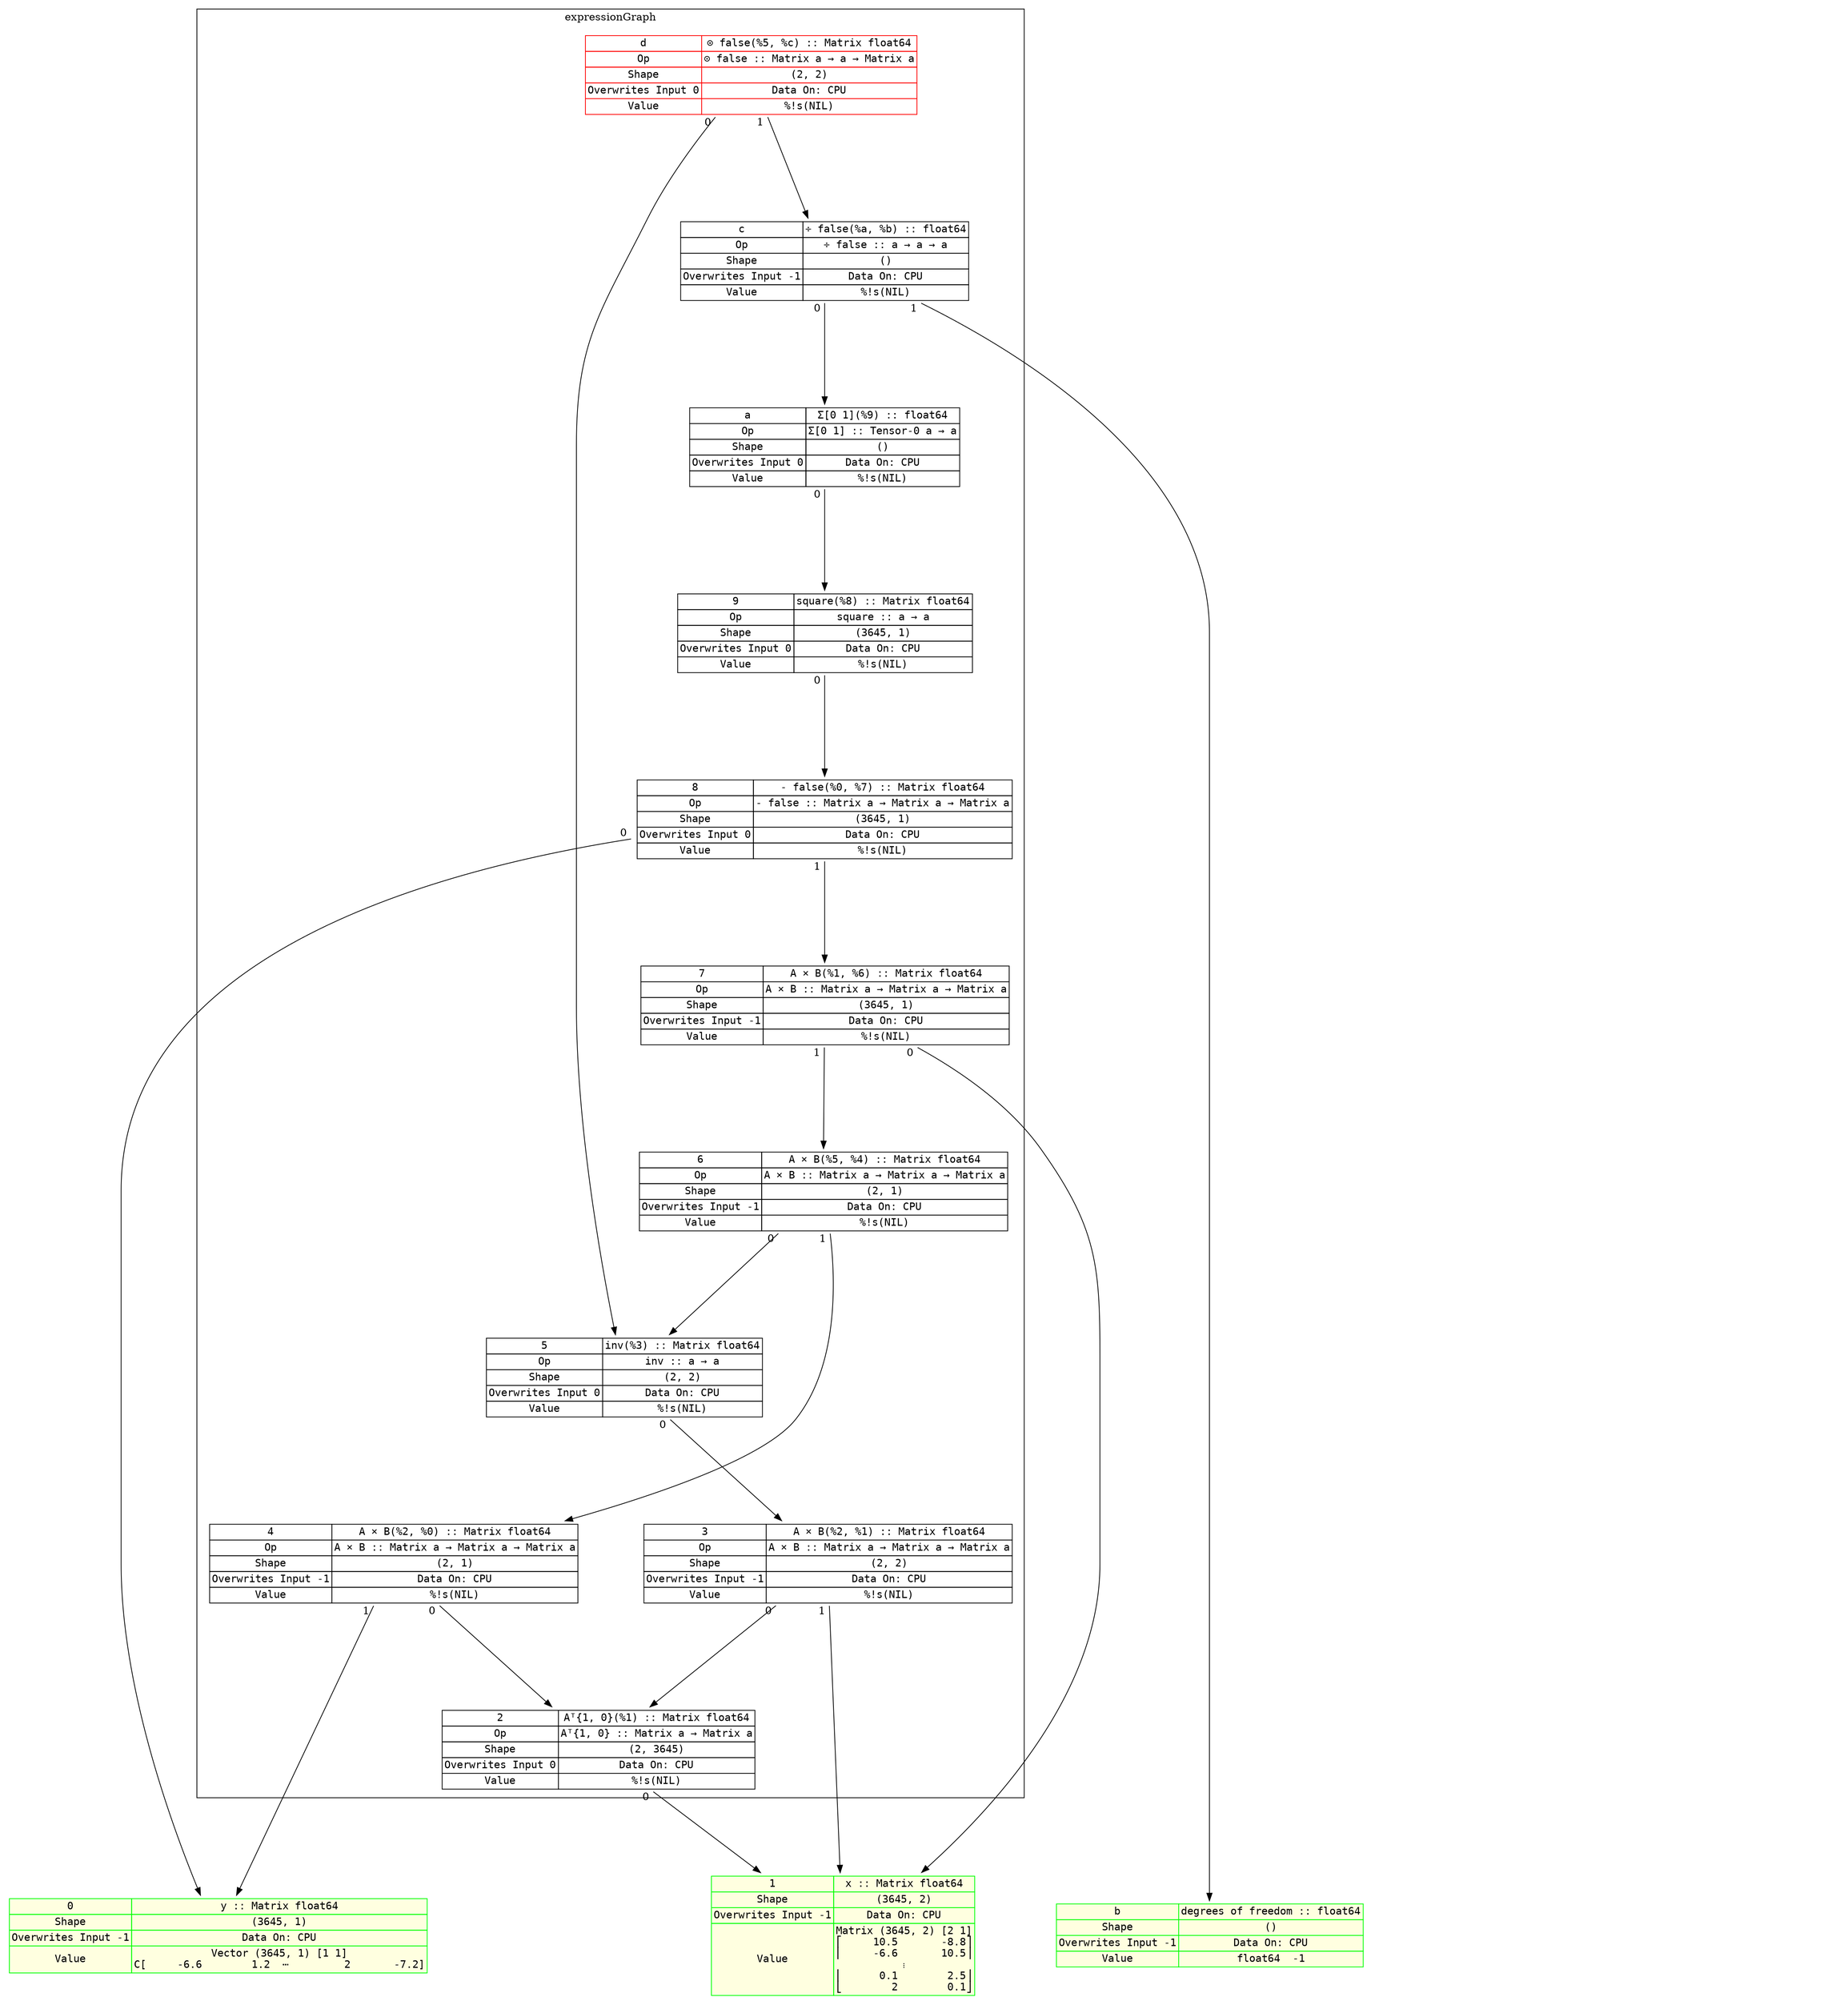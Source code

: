digraph fullGraph {
	nodesep=1;
	rankdir=TB;
	ranksep="1.5 equally";
	Node_0xc00047ea80:Node_0xc00047ea80:anchor->Node_0xc00047e8c0:Node_0xc00047e8c0:anchor[ labelfloat=false, taillabel=" 0 " ];
	Node_0xc00047eb60:Node_0xc00047eb60:anchor->Node_0xc00047ea80:Node_0xc00047ea80:anchor[ labelfloat=false, taillabel=" 0 " ];
	Node_0xc00047eb60:Node_0xc00047eb60:anchor->Node_0xc00047e8c0:Node_0xc00047e8c0:anchor[ labelfloat=false, taillabel=" 1 " ];
	Node_0xc00047ec40:Node_0xc00047ec40:anchor->Node_0xc00047ea80:Node_0xc00047ea80:anchor[ labelfloat=false, taillabel=" 0 " ];
	Node_0xc00047ec40:Node_0xc00047ec40:anchor->Node_0xc00047e540:Node_0xc00047e540:anchor[ labelfloat=false, taillabel=" 1 " ];
	Node_0xc00047ed20:Node_0xc00047ed20:anchor->Node_0xc00047eb60:Node_0xc00047eb60:anchor[ labelfloat=false, taillabel=" 0 " ];
	Node_0xc00047ee00:Node_0xc00047ee00:anchor->Node_0xc00047ed20:Node_0xc00047ed20:anchor[ labelfloat=false, taillabel=" 0 " ];
	Node_0xc00047ee00:Node_0xc00047ee00:anchor->Node_0xc00047ec40:Node_0xc00047ec40:anchor[ labelfloat=false, taillabel=" 1 " ];
	Node_0xc00047eee0:Node_0xc00047eee0:anchor->Node_0xc00047e8c0:Node_0xc00047e8c0:anchor[ labelfloat=false, taillabel=" 0 " ];
	Node_0xc00047eee0:Node_0xc00047eee0:anchor->Node_0xc00047ee00:Node_0xc00047ee00:anchor[ labelfloat=false, taillabel=" 1 " ];
	Node_0xc00047efc0:Node_0xc00047efc0:anchor->Node_0xc00047e540:Node_0xc00047e540:anchor[ labelfloat=false, taillabel=" 0 " ];
	Node_0xc00047efc0:Node_0xc00047efc0:anchor->Node_0xc00047eee0:Node_0xc00047eee0:anchor[ labelfloat=false, taillabel=" 1 " ];
	Node_0xc00047f260:Node_0xc00047f260:anchor->Node_0xc00047efc0:Node_0xc00047efc0:anchor[ labelfloat=false, taillabel=" 0 " ];
	Node_0xc00047f340:Node_0xc00047f340:anchor->Node_0xc00047f260:Node_0xc00047f260:anchor[ labelfloat=false, taillabel=" 0 " ];
	Node_0xc00047f500:Node_0xc00047f500:anchor->Node_0xc00047f340:Node_0xc00047f340:anchor[ labelfloat=false, taillabel=" 0 " ];
	Node_0xc00047f500:Node_0xc00047f500:anchor->Node_0xc00047f420:Node_0xc00047f420:anchor[ labelfloat=false, taillabel=" 1 " ];
	Node_0xc00047f5e0:Node_0xc00047f5e0:anchor->Node_0xc00047ed20:Node_0xc00047ed20:anchor[ labelfloat=false, taillabel=" 0 " ];
	Node_0xc00047f5e0:Node_0xc00047f5e0:anchor->Node_0xc00047f500:Node_0xc00047f500:anchor[ labelfloat=false, taillabel=" 1 " ];
	outsideRoot->insideInputs[ constraint=false, style=invis, weight=999 ];
	outsideExprG->insideExprG[ constraint=false, style=invis, weight=999 ];
	outsideRoot->outsideExprG[ constraint=false, style=invis, weight=999 ];
	insideInputs->insideExprG[ constraint=false, style=invis, weight=999 ];
	subgraph cluster_expressionGraph {
	label=expressionGraph;
	Node_0xc00047ea80 [ fontname=monospace, label=<
<TABLE BORDER="0" CELLBORDER="1" CELLSPACING="0" PORT="anchor" >

<TR><TD>2</TD><TD>Aᵀ{1, 0}(%1) :: Matrix float64</TD></TR>
<TR><TD>Op</TD><TD>Aᵀ{1, 0} :: Matrix a → Matrix a</TD></TR>
<TR><TD>Shape</TD><TD>(2, 3645)</TD></TR>
<TR><TD>Overwrites Input 0</TD><TD>Data On: CPU</TD></TR>

<TR><TD>Value</TD><TD>%!s(NIL)</TD></TR>


</TABLE>
>, shape=none ];
	Node_0xc00047eb60 [ fontname=monospace, label=<
<TABLE BORDER="0" CELLBORDER="1" CELLSPACING="0" PORT="anchor" >

<TR><TD>3</TD><TD>A × B(%2, %1) :: Matrix float64</TD></TR>
<TR><TD>Op</TD><TD>A × B :: Matrix a → Matrix a → Matrix a</TD></TR>
<TR><TD>Shape</TD><TD>(2, 2)</TD></TR>
<TR><TD>Overwrites Input -1</TD><TD>Data On: CPU</TD></TR>

<TR><TD>Value</TD><TD>%!s(NIL)</TD></TR>


</TABLE>
>, shape=none ];
	Node_0xc00047ec40 [ fontname=monospace, label=<
<TABLE BORDER="0" CELLBORDER="1" CELLSPACING="0" PORT="anchor" >

<TR><TD>4</TD><TD>A × B(%2, %0) :: Matrix float64</TD></TR>
<TR><TD>Op</TD><TD>A × B :: Matrix a → Matrix a → Matrix a</TD></TR>
<TR><TD>Shape</TD><TD>(2, 1)</TD></TR>
<TR><TD>Overwrites Input -1</TD><TD>Data On: CPU</TD></TR>

<TR><TD>Value</TD><TD>%!s(NIL)</TD></TR>


</TABLE>
>, shape=none ];
	Node_0xc00047ed20 [ fontname=monospace, label=<
<TABLE BORDER="0" CELLBORDER="1" CELLSPACING="0" PORT="anchor" >

<TR><TD>5</TD><TD>inv(%3) :: Matrix float64</TD></TR>
<TR><TD>Op</TD><TD>inv :: a → a</TD></TR>
<TR><TD>Shape</TD><TD>(2, 2)</TD></TR>
<TR><TD>Overwrites Input 0</TD><TD>Data On: CPU</TD></TR>

<TR><TD>Value</TD><TD>%!s(NIL)</TD></TR>


</TABLE>
>, shape=none ];
	Node_0xc00047ee00 [ fontname=monospace, label=<
<TABLE BORDER="0" CELLBORDER="1" CELLSPACING="0" PORT="anchor" >

<TR><TD>6</TD><TD>A × B(%5, %4) :: Matrix float64</TD></TR>
<TR><TD>Op</TD><TD>A × B :: Matrix a → Matrix a → Matrix a</TD></TR>
<TR><TD>Shape</TD><TD>(2, 1)</TD></TR>
<TR><TD>Overwrites Input -1</TD><TD>Data On: CPU</TD></TR>

<TR><TD>Value</TD><TD>%!s(NIL)</TD></TR>


</TABLE>
>, shape=none ];
	Node_0xc00047eee0 [ fontname=monospace, label=<
<TABLE BORDER="0" CELLBORDER="1" CELLSPACING="0" PORT="anchor" >

<TR><TD>7</TD><TD>A × B(%1, %6) :: Matrix float64</TD></TR>
<TR><TD>Op</TD><TD>A × B :: Matrix a → Matrix a → Matrix a</TD></TR>
<TR><TD>Shape</TD><TD>(3645, 1)</TD></TR>
<TR><TD>Overwrites Input -1</TD><TD>Data On: CPU</TD></TR>

<TR><TD>Value</TD><TD>%!s(NIL)</TD></TR>


</TABLE>
>, shape=none ];
	Node_0xc00047efc0 [ fontname=monospace, label=<
<TABLE BORDER="0" CELLBORDER="1" CELLSPACING="0" PORT="anchor" >

<TR><TD>8</TD><TD>- false(%0, %7) :: Matrix float64</TD></TR>
<TR><TD>Op</TD><TD>- false :: Matrix a → Matrix a → Matrix a</TD></TR>
<TR><TD>Shape</TD><TD>(3645, 1)</TD></TR>
<TR><TD>Overwrites Input 0</TD><TD>Data On: CPU</TD></TR>

<TR><TD>Value</TD><TD>%!s(NIL)</TD></TR>


</TABLE>
>, shape=none ];
	Node_0xc00047f260 [ fontname=monospace, label=<
<TABLE BORDER="0" CELLBORDER="1" CELLSPACING="0" PORT="anchor" >

<TR><TD>9</TD><TD>square(%8) :: Matrix float64</TD></TR>
<TR><TD>Op</TD><TD>square :: a → a</TD></TR>
<TR><TD>Shape</TD><TD>(3645, 1)</TD></TR>
<TR><TD>Overwrites Input 0</TD><TD>Data On: CPU</TD></TR>

<TR><TD>Value</TD><TD>%!s(NIL)</TD></TR>


</TABLE>
>, shape=none ];
	Node_0xc00047f340 [ fontname=monospace, label=<
<TABLE BORDER="0" CELLBORDER="1" CELLSPACING="0" PORT="anchor" >

<TR><TD>a</TD><TD>Σ[0 1](%9) :: float64</TD></TR>
<TR><TD>Op</TD><TD>Σ[0 1] :: Tensor-0 a → a</TD></TR>
<TR><TD>Shape</TD><TD>()</TD></TR>
<TR><TD>Overwrites Input 0</TD><TD>Data On: CPU</TD></TR>

<TR><TD>Value</TD><TD>%!s(NIL)</TD></TR>


</TABLE>
>, shape=none ];
	Node_0xc00047f500 [ fontname=monospace, label=<
<TABLE BORDER="0" CELLBORDER="1" CELLSPACING="0" PORT="anchor" >

<TR><TD>c</TD><TD>÷ false(%a, %b) :: float64</TD></TR>
<TR><TD>Op</TD><TD>÷ false :: a → a → a</TD></TR>
<TR><TD>Shape</TD><TD>()</TD></TR>
<TR><TD>Overwrites Input -1</TD><TD>Data On: CPU</TD></TR>

<TR><TD>Value</TD><TD>%!s(NIL)</TD></TR>


</TABLE>
>, shape=none ];
	Node_0xc00047f5e0 [ fontname=monospace, label=<
<TABLE BORDER="0" CELLBORDER="1" CELLSPACING="0" PORT="anchor"  COLOR="#FF0000;" >

<TR><TD>d</TD><TD>⊙ false(%5, %c) :: Matrix float64</TD></TR>
<TR><TD>Op</TD><TD>⊙ false :: Matrix a → a → Matrix a</TD></TR>
<TR><TD>Shape</TD><TD>(2, 2)</TD></TR>
<TR><TD>Overwrites Input 0</TD><TD>Data On: CPU</TD></TR>

<TR><TD>Value</TD><TD>%!s(NIL)</TD></TR>


</TABLE>
>, shape=none ];
	insideExprG [ style=invis ];

}
;
	subgraph inputConsts {
	rank=max;
	subgraph cluster_inputs {
	label=inputs;
	Node_0xc00047e540 [ fontname=monospace, label=<
<TABLE BORDER="0" CELLBORDER="1" CELLSPACING="0" PORT="anchor"  COLOR="#00FF00;" BGCOLOR="lightyellow">

<TR><TD>0</TD><TD>y :: Matrix float64</TD></TR>

<TR><TD>Shape</TD><TD>(3645, 1)</TD></TR>
<TR><TD>Overwrites Input -1</TD><TD>Data On: CPU</TD></TR>

<TR><TD>Value</TD><TD>Vector (3645, 1) [1 1]<BR />C[     -6.6        1.2  ⋯         2       -7.2]</TD></TR>


</TABLE>
>, shape=none ];
	Node_0xc00047e8c0 [ fontname=monospace, label=<
<TABLE BORDER="0" CELLBORDER="1" CELLSPACING="0" PORT="anchor"  COLOR="#00FF00;" BGCOLOR="lightyellow">

<TR><TD>1</TD><TD>x :: Matrix float64</TD></TR>

<TR><TD>Shape</TD><TD>(3645, 2)</TD></TR>
<TR><TD>Overwrites Input -1</TD><TD>Data On: CPU</TD></TR>

<TR><TD>Value</TD><TD>Matrix (3645, 2) [2 1]<BR />⎡     10.5       -8.8⎤<BR />⎢     -6.6       10.5⎥<BR />  ⋮  <BR />⎢      0.1        2.5⎥<BR />⎣        2        0.1⎦<BR /></TD></TR>


</TABLE>
>, shape=none ];
	Node_0xc00047f420 [ fontname=monospace, label=<
<TABLE BORDER="0" CELLBORDER="1" CELLSPACING="0" PORT="anchor"  COLOR="#00FF00;" BGCOLOR="lightyellow">

<TR><TD>b</TD><TD>degrees of freedom :: float64</TD></TR>

<TR><TD>Shape</TD><TD>()</TD></TR>
<TR><TD>Overwrites Input -1</TD><TD>Data On: CPU</TD></TR>

<TR><TD>Value</TD><TD>float64  -1</TD></TR>


</TABLE>
>, shape=none ];
	insideInputs [ style=invis ];

}
;

}
;
	subgraph outsides {
	outsideExprG [ style=invis ];
	outsideRoot [ style=invis ];

}
;

}
